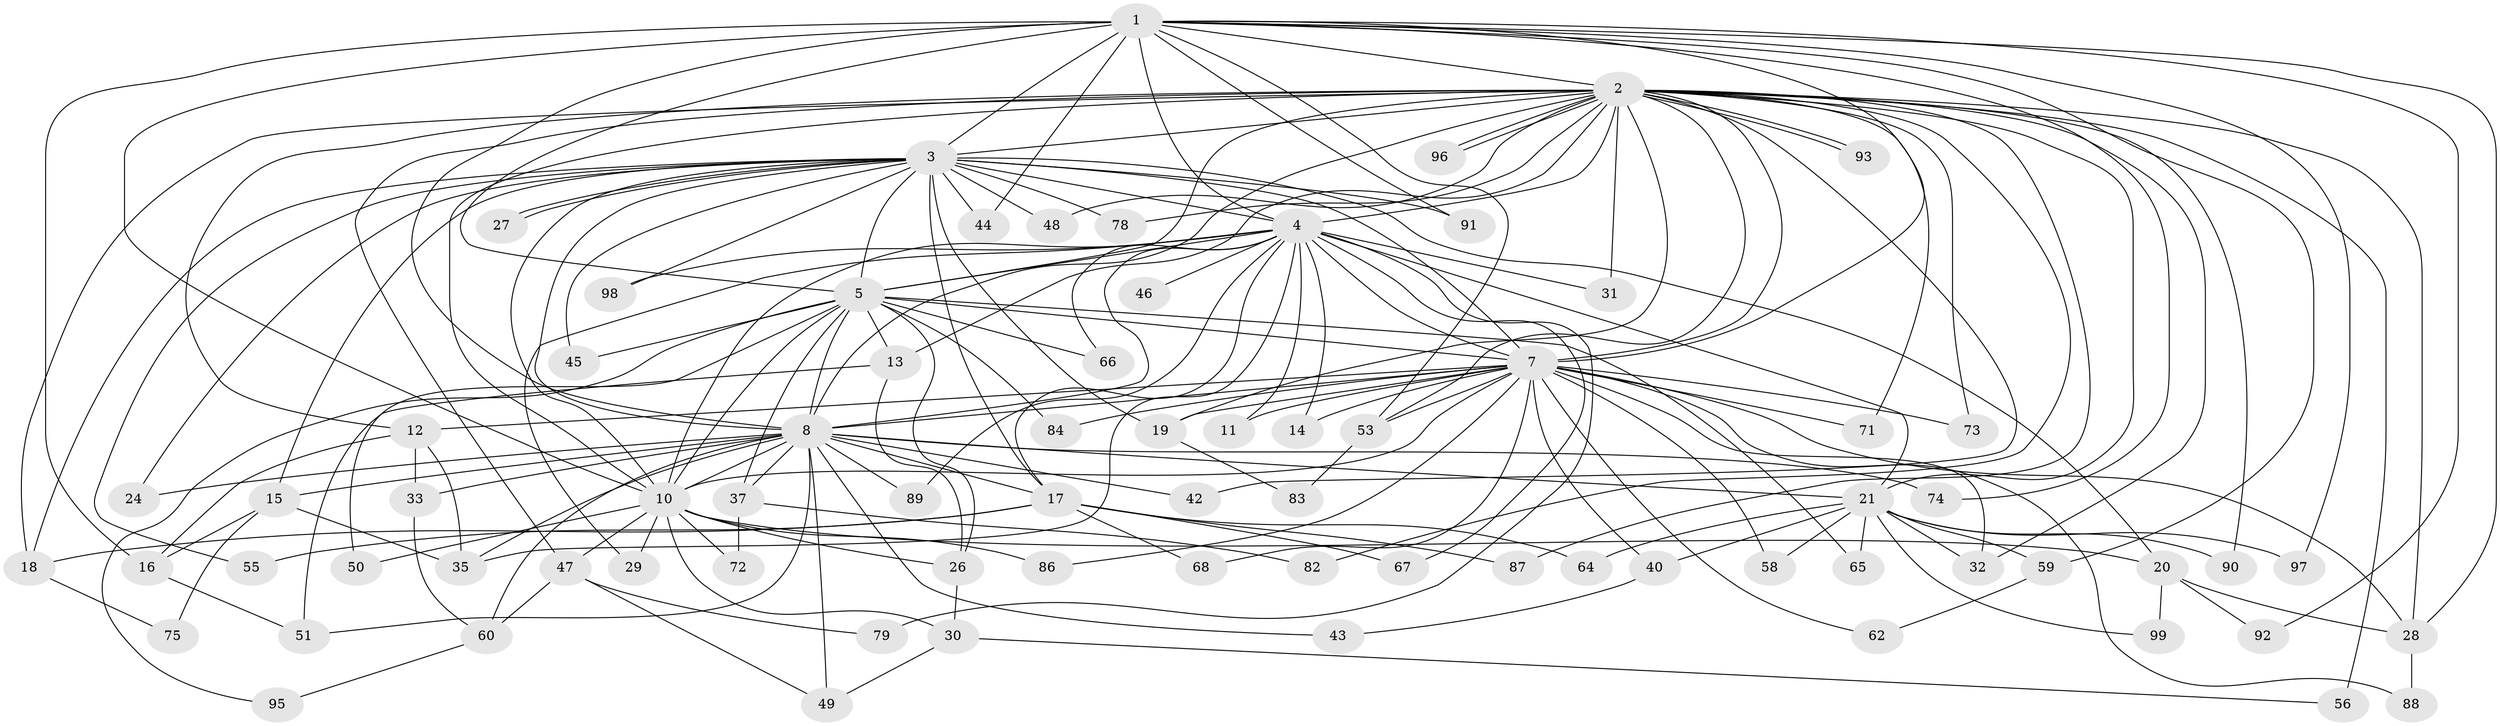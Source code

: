 // original degree distribution, {11: 0.01, 34: 0.01, 23: 0.01, 17: 0.03, 16: 0.01, 28: 0.01, 24: 0.01, 18: 0.01, 2: 0.57, 5: 0.04, 4: 0.11, 3: 0.16, 10: 0.01, 9: 0.01}
// Generated by graph-tools (version 1.1) at 2025/38/02/21/25 10:38:52]
// undirected, 76 vertices, 178 edges
graph export_dot {
graph [start="1"]
  node [color=gray90,style=filled];
  1 [super="+9"];
  2 [super="+100"];
  3 [super="+22"];
  4 [super="+6"];
  5 [super="+36"];
  7 [super="+85"];
  8 [super="+94"];
  10 [super="+38"];
  11;
  12 [super="+39"];
  13 [super="+54"];
  14;
  15;
  16 [super="+34"];
  17 [super="+41"];
  18 [super="+25"];
  19 [super="+52"];
  20 [super="+70"];
  21 [super="+23"];
  24;
  26;
  27;
  28 [super="+63"];
  29;
  30;
  31;
  32 [super="+61"];
  33;
  35 [super="+69"];
  37;
  40;
  42;
  43;
  44 [super="+77"];
  45;
  46;
  47 [super="+57"];
  48;
  49;
  50;
  51;
  53 [super="+80"];
  55;
  56 [super="+76"];
  58;
  59;
  60 [super="+81"];
  62;
  64;
  65;
  66;
  67;
  68;
  71;
  72;
  73;
  74;
  75;
  78;
  79;
  82;
  83;
  84;
  86;
  87;
  88;
  89;
  90;
  91;
  92;
  93;
  95;
  96;
  97;
  98;
  99;
  1 -- 2 [weight=2];
  1 -- 3 [weight=2];
  1 -- 4 [weight=4];
  1 -- 5 [weight=2];
  1 -- 7 [weight=2];
  1 -- 8 [weight=2];
  1 -- 10 [weight=2];
  1 -- 53;
  1 -- 92;
  1 -- 97;
  1 -- 59;
  1 -- 74;
  1 -- 44;
  1 -- 16;
  1 -- 91;
  1 -- 28;
  2 -- 3;
  2 -- 4 [weight=2];
  2 -- 5;
  2 -- 7;
  2 -- 8;
  2 -- 10 [weight=2];
  2 -- 12;
  2 -- 13;
  2 -- 18;
  2 -- 19;
  2 -- 21;
  2 -- 31;
  2 -- 32;
  2 -- 42;
  2 -- 47;
  2 -- 48;
  2 -- 53;
  2 -- 56 [weight=2];
  2 -- 71;
  2 -- 73;
  2 -- 78;
  2 -- 82;
  2 -- 87;
  2 -- 90;
  2 -- 93;
  2 -- 93;
  2 -- 96;
  2 -- 96;
  2 -- 28;
  3 -- 4 [weight=2];
  3 -- 5;
  3 -- 7;
  3 -- 8;
  3 -- 10;
  3 -- 15;
  3 -- 18;
  3 -- 20;
  3 -- 24;
  3 -- 27;
  3 -- 27;
  3 -- 44 [weight=2];
  3 -- 45;
  3 -- 48;
  3 -- 78;
  3 -- 91;
  3 -- 98;
  3 -- 19;
  3 -- 17;
  3 -- 55;
  4 -- 5 [weight=2];
  4 -- 7 [weight=2];
  4 -- 8 [weight=2];
  4 -- 10 [weight=2];
  4 -- 11;
  4 -- 29;
  4 -- 31;
  4 -- 35;
  4 -- 46 [weight=2];
  4 -- 67;
  4 -- 89;
  4 -- 66;
  4 -- 14;
  4 -- 79;
  4 -- 17 [weight=2];
  4 -- 21;
  4 -- 98;
  5 -- 7;
  5 -- 8;
  5 -- 10;
  5 -- 13;
  5 -- 37;
  5 -- 45;
  5 -- 50;
  5 -- 66;
  5 -- 84;
  5 -- 95;
  5 -- 65;
  5 -- 26;
  7 -- 8 [weight=2];
  7 -- 10;
  7 -- 11;
  7 -- 12;
  7 -- 14;
  7 -- 19;
  7 -- 40;
  7 -- 58;
  7 -- 62;
  7 -- 68;
  7 -- 71;
  7 -- 73;
  7 -- 84;
  7 -- 86;
  7 -- 88;
  7 -- 53;
  7 -- 28;
  7 -- 32;
  8 -- 10;
  8 -- 15;
  8 -- 17;
  8 -- 24;
  8 -- 33;
  8 -- 37;
  8 -- 42;
  8 -- 43;
  8 -- 49;
  8 -- 51;
  8 -- 60;
  8 -- 74;
  8 -- 89;
  8 -- 21;
  8 -- 35;
  10 -- 20;
  10 -- 26;
  10 -- 29;
  10 -- 30;
  10 -- 47;
  10 -- 50;
  10 -- 72;
  10 -- 86;
  12 -- 16;
  12 -- 33;
  12 -- 35;
  13 -- 26;
  13 -- 51;
  15 -- 35;
  15 -- 75;
  15 -- 16;
  16 -- 51;
  17 -- 55;
  17 -- 64;
  17 -- 67;
  17 -- 68;
  17 -- 87;
  17 -- 18;
  18 -- 75;
  19 -- 83;
  20 -- 92;
  20 -- 99;
  20 -- 28;
  21 -- 58;
  21 -- 59;
  21 -- 64;
  21 -- 65;
  21 -- 90;
  21 -- 97;
  21 -- 32;
  21 -- 99;
  21 -- 40;
  26 -- 30;
  28 -- 88;
  30 -- 49;
  30 -- 56;
  33 -- 60;
  37 -- 72;
  37 -- 82;
  40 -- 43;
  47 -- 79;
  47 -- 49;
  47 -- 60;
  53 -- 83;
  59 -- 62;
  60 -- 95;
}
